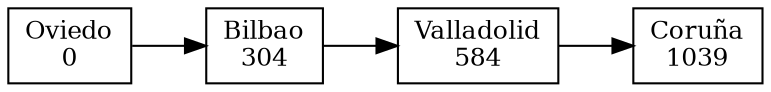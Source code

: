 digraph G {
 rankdir=LR 
 node[shape=box];
graph [ dpi = 300 ];
Oviedo[ label = "Oviedo
0", fontsize=12]; 
Bilbao[ label = "Bilbao
304", fontsize=12];
Valladolid[ label = "Valladolid
584", fontsize=12];
Coruña[ label = "Coruña
1039", fontsize=12];
Oviedo->Bilbao;
Bilbao->Valladolid;
Valladolid->Coruña;

}